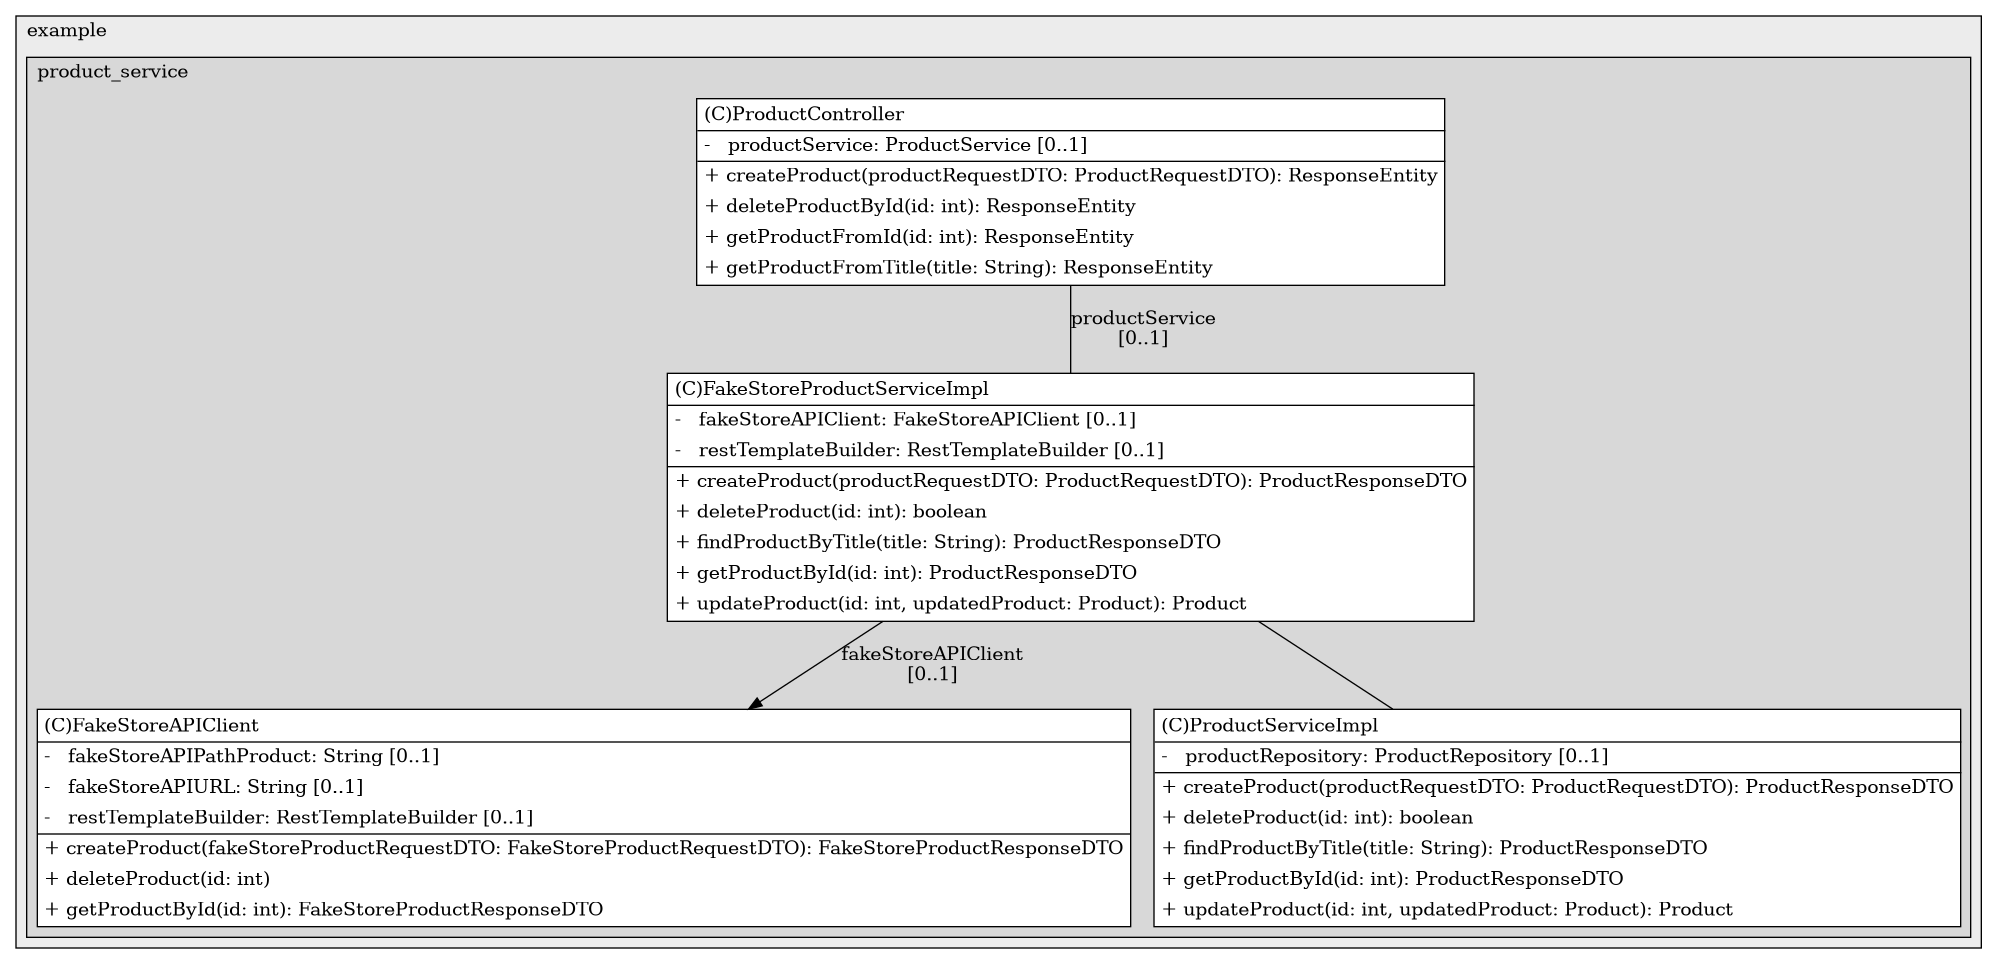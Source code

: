 @startuml

/' diagram meta data start
config=StructureConfiguration;
{
  "projectClassification": {
    "searchMode": "OpenProject", // OpenProject, AllProjects
    "includedProjects": "",
    "pathEndKeywords": "*.impl",
    "isClientPath": "",
    "isClientName": "",
    "isTestPath": "",
    "isTestName": "",
    "isMappingPath": "",
    "isMappingName": "",
    "isDataAccessPath": "",
    "isDataAccessName": "",
    "isDataStructurePath": "",
    "isDataStructureName": "",
    "isInterfaceStructuresPath": "",
    "isInterfaceStructuresName": "",
    "isEntryPointPath": "",
    "isEntryPointName": "",
    "treatFinalFieldsAsMandatory": false
  },
  "graphRestriction": {
    "classPackageExcludeFilter": "",
    "classPackageIncludeFilter": "",
    "classNameExcludeFilter": "",
    "classNameIncludeFilter": "",
    "methodNameExcludeFilter": "",
    "methodNameIncludeFilter": "",
    "removeByInheritance": "", // inheritance/annotation based filtering is done in a second step
    "removeByAnnotation": "",
    "removeByClassPackage": "", // cleanup the graph after inheritance/annotation based filtering is done
    "removeByClassName": "",
    "cutMappings": false,
    "cutEnum": true,
    "cutTests": true,
    "cutClient": true,
    "cutDataAccess": false,
    "cutInterfaceStructures": false,
    "cutDataStructures": false,
    "cutGetterAndSetter": true,
    "cutConstructors": true
  },
  "graphTraversal": {
    "forwardDepth": 6,
    "backwardDepth": 6,
    "classPackageExcludeFilter": "",
    "classPackageIncludeFilter": "",
    "classNameExcludeFilter": "",
    "classNameIncludeFilter": "",
    "methodNameExcludeFilter": "",
    "methodNameIncludeFilter": "",
    "hideMappings": false,
    "hideDataStructures": false,
    "hidePrivateMethods": true,
    "hideInterfaceCalls": true, // indirection: implementation -> interface (is hidden) -> implementation
    "onlyShowApplicationEntryPoints": false, // root node is included
    "useMethodCallsForStructureDiagram": "ForwardOnly" // ForwardOnly, BothDirections, No
  },
  "details": {
    "aggregation": "GroupByClass", // ByClass, GroupByClass, None
    "showClassGenericTypes": true,
    "showMethods": true,
    "showMethodParameterNames": true,
    "showMethodParameterTypes": true,
    "showMethodReturnType": true,
    "showPackageLevels": 2,
    "showDetailedClassStructure": true
  },
  "rootClass": "com.example.product_service.client.FakeStoreAPIClient",
  "extensionCallbackMethod": "" // qualified.class.name#methodName - signature: public static String method(String)
}
diagram meta data end '/



digraph g {
    rankdir="TB"
    splines=polyline
    

'nodes 
subgraph cluster_1322970774 { 
   	label=example
	labeljust=l
	fillcolor="#ececec"
	style=filled
   
   subgraph cluster_86488801 { 
   	label=product_service
	labeljust=l
	fillcolor="#d8d8d8"
	style=filled
   
   FakeStoreAPIClient1234428539[
	label=<<TABLE BORDER="1" CELLBORDER="0" CELLPADDING="4" CELLSPACING="0">
<TR><TD ALIGN="LEFT" >(C)FakeStoreAPIClient</TD></TR>
<HR/>
<TR><TD ALIGN="LEFT" >-   fakeStoreAPIPathProduct: String [0..1]</TD></TR>
<TR><TD ALIGN="LEFT" >-   fakeStoreAPIURL: String [0..1]</TD></TR>
<TR><TD ALIGN="LEFT" >-   restTemplateBuilder: RestTemplateBuilder [0..1]</TD></TR>
<HR/>
<TR><TD ALIGN="LEFT" >+ createProduct(fakeStoreProductRequestDTO: FakeStoreProductRequestDTO): FakeStoreProductResponseDTO</TD></TR>
<TR><TD ALIGN="LEFT" >+ deleteProduct(id: int)</TD></TR>
<TR><TD ALIGN="LEFT" >+ getProductById(id: int): FakeStoreProductResponseDTO</TD></TR>
</TABLE>>
	style=filled
	margin=0
	shape=plaintext
	fillcolor="#FFFFFF"
];

FakeStoreProductServiceImpl1510986811[
	label=<<TABLE BORDER="1" CELLBORDER="0" CELLPADDING="4" CELLSPACING="0">
<TR><TD ALIGN="LEFT" >(C)FakeStoreProductServiceImpl</TD></TR>
<HR/>
<TR><TD ALIGN="LEFT" >-   fakeStoreAPIClient: FakeStoreAPIClient [0..1]</TD></TR>
<TR><TD ALIGN="LEFT" >-   restTemplateBuilder: RestTemplateBuilder [0..1]</TD></TR>
<HR/>
<TR><TD ALIGN="LEFT" >+ createProduct(productRequestDTO: ProductRequestDTO): ProductResponseDTO</TD></TR>
<TR><TD ALIGN="LEFT" >+ deleteProduct(id: int): boolean</TD></TR>
<TR><TD ALIGN="LEFT" >+ findProductByTitle(title: String): ProductResponseDTO</TD></TR>
<TR><TD ALIGN="LEFT" >+ getProductById(id: int): ProductResponseDTO</TD></TR>
<TR><TD ALIGN="LEFT" >+ updateProduct(id: int, updatedProduct: Product): Product</TD></TR>
</TABLE>>
	style=filled
	margin=0
	shape=plaintext
	fillcolor="#FFFFFF"
];

ProductController618143830[
	label=<<TABLE BORDER="1" CELLBORDER="0" CELLPADDING="4" CELLSPACING="0">
<TR><TD ALIGN="LEFT" >(C)ProductController</TD></TR>
<HR/>
<TR><TD ALIGN="LEFT" >-   productService: ProductService [0..1]</TD></TR>
<HR/>
<TR><TD ALIGN="LEFT" >+ createProduct(productRequestDTO: ProductRequestDTO): ResponseEntity</TD></TR>
<TR><TD ALIGN="LEFT" >+ deleteProductById(id: int): ResponseEntity</TD></TR>
<TR><TD ALIGN="LEFT" >+ getProductFromId(id: int): ResponseEntity</TD></TR>
<TR><TD ALIGN="LEFT" >+ getProductFromTitle(title: String): ResponseEntity</TD></TR>
</TABLE>>
	style=filled
	margin=0
	shape=plaintext
	fillcolor="#FFFFFF"
];

ProductServiceImpl1510986811[
	label=<<TABLE BORDER="1" CELLBORDER="0" CELLPADDING="4" CELLSPACING="0">
<TR><TD ALIGN="LEFT" >(C)ProductServiceImpl</TD></TR>
<HR/>
<TR><TD ALIGN="LEFT" >-   productRepository: ProductRepository [0..1]</TD></TR>
<HR/>
<TR><TD ALIGN="LEFT" >+ createProduct(productRequestDTO: ProductRequestDTO): ProductResponseDTO</TD></TR>
<TR><TD ALIGN="LEFT" >+ deleteProduct(id: int): boolean</TD></TR>
<TR><TD ALIGN="LEFT" >+ findProductByTitle(title: String): ProductResponseDTO</TD></TR>
<TR><TD ALIGN="LEFT" >+ getProductById(id: int): ProductResponseDTO</TD></TR>
<TR><TD ALIGN="LEFT" >+ updateProduct(id: int, updatedProduct: Product): Product</TD></TR>
</TABLE>>
	style=filled
	margin=0
	shape=plaintext
	fillcolor="#FFFFFF"
];
} 
} 

'edges    
FakeStoreProductServiceImpl1510986811 -> FakeStoreAPIClient1234428539[label="fakeStoreAPIClient
[0..1]"];
FakeStoreProductServiceImpl1510986811 -> ProductServiceImpl1510986811[arrowhead=none];
ProductController618143830 -> FakeStoreProductServiceImpl1510986811[label="productService
[0..1]", arrowhead=none];
    
}
@enduml